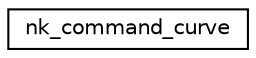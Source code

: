 digraph "Graphical Class Hierarchy"
{
 // LATEX_PDF_SIZE
  edge [fontname="Helvetica",fontsize="10",labelfontname="Helvetica",labelfontsize="10"];
  node [fontname="Helvetica",fontsize="10",shape=record];
  rankdir="LR";
  Node0 [label="nk_command_curve",height=0.2,width=0.4,color="black", fillcolor="white", style="filled",URL="$structnk__command__curve.html",tooltip=" "];
}
